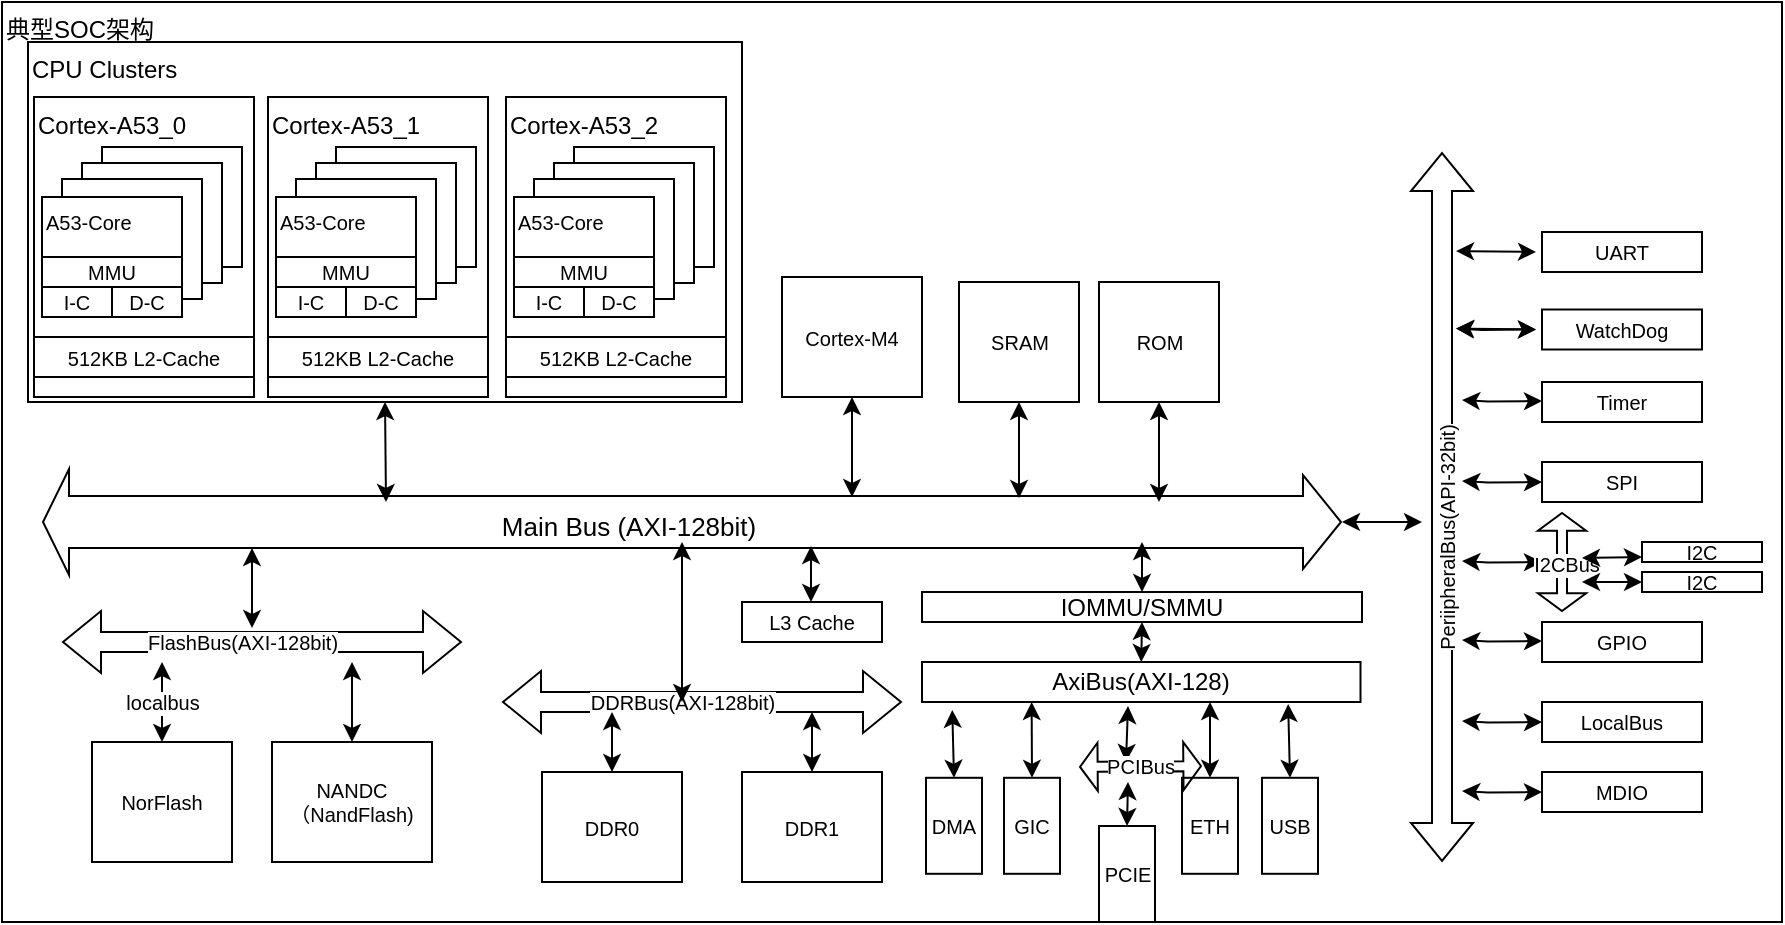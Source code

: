 <mxfile version="16.6.1" type="github" pages="2">
  <diagram id="RcyMune0KPW6Q-b5uWD_" name="SOC-ARCH">
    <mxGraphModel dx="1422" dy="849" grid="1" gridSize="10" guides="1" tooltips="1" connect="1" arrows="1" fold="1" page="1" pageScale="1" pageWidth="827" pageHeight="1169" math="0" shadow="0">
      <root>
        <mxCell id="0" />
        <mxCell id="1" parent="0" />
        <mxCell id="pj2IaiO7m8OMm6TyGpw1-1" value="&lt;font style=&quot;font-size: 12px&quot;&gt;典型SOC架构&lt;/font&gt;" style="rounded=0;whiteSpace=wrap;html=1;fontSize=8;align=left;verticalAlign=top;" vertex="1" parent="1">
          <mxGeometry x="20" y="50" width="890" height="460" as="geometry" />
        </mxCell>
        <mxCell id="pj2IaiO7m8OMm6TyGpw1-2" value="CPU Clusters" style="rounded=0;whiteSpace=wrap;html=1;align=left;verticalAlign=top;" vertex="1" parent="1">
          <mxGeometry x="33" y="70" width="357" height="180" as="geometry" />
        </mxCell>
        <mxCell id="pj2IaiO7m8OMm6TyGpw1-3" value="Cortex-A53_0" style="rounded=0;whiteSpace=wrap;html=1;align=left;horizontal=1;verticalAlign=top;" vertex="1" parent="1">
          <mxGeometry x="36" y="97.5" width="110" height="150" as="geometry" />
        </mxCell>
        <mxCell id="pj2IaiO7m8OMm6TyGpw1-4" value="" style="rounded=0;whiteSpace=wrap;html=1;align=left;verticalAlign=top;fontSize=9;" vertex="1" parent="1">
          <mxGeometry x="70" y="122.5" width="70" height="60" as="geometry" />
        </mxCell>
        <mxCell id="pj2IaiO7m8OMm6TyGpw1-5" value="" style="rounded=0;whiteSpace=wrap;html=1;align=left;verticalAlign=top;fontSize=9;" vertex="1" parent="1">
          <mxGeometry x="60" y="130.5" width="70" height="60" as="geometry" />
        </mxCell>
        <mxCell id="pj2IaiO7m8OMm6TyGpw1-6" value="" style="rounded=0;whiteSpace=wrap;html=1;align=left;verticalAlign=top;fontSize=9;" vertex="1" parent="1">
          <mxGeometry x="50" y="138.5" width="70" height="60" as="geometry" />
        </mxCell>
        <mxCell id="pj2IaiO7m8OMm6TyGpw1-7" value="&lt;span style=&quot;font-size: 10px&quot;&gt;A53-Core&lt;/span&gt;" style="rounded=0;whiteSpace=wrap;html=1;align=left;verticalAlign=top;fontSize=9;" vertex="1" parent="1">
          <mxGeometry x="40" y="147.5" width="70" height="60" as="geometry" />
        </mxCell>
        <mxCell id="pj2IaiO7m8OMm6TyGpw1-8" value="GIC" style="rounded=0;whiteSpace=wrap;html=1;fontSize=10;" vertex="1" parent="1">
          <mxGeometry x="521" y="437.9" width="28" height="48" as="geometry" />
        </mxCell>
        <mxCell id="pj2IaiO7m8OMm6TyGpw1-9" value="" style="shape=flexArrow;endArrow=classic;startArrow=classic;html=1;rounded=0;fontSize=10;startWidth=26;startSize=4;width=26;" edge="1" parent="1">
          <mxGeometry width="100" height="100" relative="1" as="geometry">
            <mxPoint x="40" y="310" as="sourcePoint" />
            <mxPoint x="690" y="310" as="targetPoint" />
          </mxGeometry>
        </mxCell>
        <mxCell id="pj2IaiO7m8OMm6TyGpw1-10" value="Main Bus (AXI-128bit)" style="edgeLabel;html=1;align=center;verticalAlign=middle;resizable=0;points=[];fontSize=13;" vertex="1" connectable="0" parent="pj2IaiO7m8OMm6TyGpw1-9">
          <mxGeometry x="-0.099" y="-2" relative="1" as="geometry">
            <mxPoint as="offset" />
          </mxGeometry>
        </mxCell>
        <mxCell id="pj2IaiO7m8OMm6TyGpw1-11" value="SRAM" style="rounded=0;whiteSpace=wrap;html=1;fontSize=10;" vertex="1" parent="1">
          <mxGeometry x="498.5" y="190" width="60" height="60" as="geometry" />
        </mxCell>
        <mxCell id="pj2IaiO7m8OMm6TyGpw1-12" value="NorFlash" style="rounded=0;whiteSpace=wrap;html=1;fontSize=10;" vertex="1" parent="1">
          <mxGeometry x="65" y="420" width="70" height="60" as="geometry" />
        </mxCell>
        <mxCell id="pj2IaiO7m8OMm6TyGpw1-13" value="DDR0" style="rounded=0;whiteSpace=wrap;html=1;fontSize=10;" vertex="1" parent="1">
          <mxGeometry x="290" y="435" width="70" height="55" as="geometry" />
        </mxCell>
        <mxCell id="pj2IaiO7m8OMm6TyGpw1-14" value="" style="shape=flexArrow;endArrow=classic;startArrow=classic;html=1;rounded=0;fontSize=10;" edge="1" parent="1">
          <mxGeometry width="100" height="100" relative="1" as="geometry">
            <mxPoint x="50" y="370" as="sourcePoint" />
            <mxPoint x="250" y="370" as="targetPoint" />
          </mxGeometry>
        </mxCell>
        <mxCell id="pj2IaiO7m8OMm6TyGpw1-15" value="FlashBus(AXI-128bit)" style="edgeLabel;html=1;align=center;verticalAlign=middle;resizable=0;points=[];fontSize=10;" vertex="1" connectable="0" parent="pj2IaiO7m8OMm6TyGpw1-14">
          <mxGeometry x="-0.099" y="-2" relative="1" as="geometry">
            <mxPoint y="-2" as="offset" />
          </mxGeometry>
        </mxCell>
        <mxCell id="pj2IaiO7m8OMm6TyGpw1-16" value="NANDC&lt;br&gt;（NandFlash)" style="rounded=0;whiteSpace=wrap;html=1;fontSize=10;" vertex="1" parent="1">
          <mxGeometry x="155" y="420" width="80" height="60" as="geometry" />
        </mxCell>
        <mxCell id="pj2IaiO7m8OMm6TyGpw1-17" value="DMA" style="rounded=0;whiteSpace=wrap;html=1;fontSize=10;" vertex="1" parent="1">
          <mxGeometry x="482" y="437.9" width="28" height="48" as="geometry" />
        </mxCell>
        <mxCell id="pj2IaiO7m8OMm6TyGpw1-18" value="" style="shape=flexArrow;endArrow=classic;startArrow=classic;html=1;rounded=0;fontSize=10;" edge="1" parent="1">
          <mxGeometry width="100" height="100" relative="1" as="geometry">
            <mxPoint x="270" y="400" as="sourcePoint" />
            <mxPoint x="470" y="400" as="targetPoint" />
          </mxGeometry>
        </mxCell>
        <mxCell id="pj2IaiO7m8OMm6TyGpw1-19" value="DDRBus(AXI-128bit)" style="edgeLabel;html=1;align=center;verticalAlign=middle;resizable=0;points=[];fontSize=10;" vertex="1" connectable="0" parent="pj2IaiO7m8OMm6TyGpw1-18">
          <mxGeometry x="-0.099" y="-2" relative="1" as="geometry">
            <mxPoint y="-2" as="offset" />
          </mxGeometry>
        </mxCell>
        <mxCell id="pj2IaiO7m8OMm6TyGpw1-20" value="MMU" style="rounded=0;whiteSpace=wrap;html=1;fontSize=10;" vertex="1" parent="1">
          <mxGeometry x="40" y="177.5" width="70" height="15" as="geometry" />
        </mxCell>
        <mxCell id="pj2IaiO7m8OMm6TyGpw1-21" value="IOMMU/SMMU" style="rounded=0;whiteSpace=wrap;html=1;fontSize=12;" vertex="1" parent="1">
          <mxGeometry x="480" y="345" width="220" height="15" as="geometry" />
        </mxCell>
        <mxCell id="pj2IaiO7m8OMm6TyGpw1-22" value="" style="endArrow=classic;startArrow=classic;html=1;rounded=0;fontSize=10;entryX=0.5;entryY=0;entryDx=0;entryDy=0;" edge="1" parent="1" target="pj2IaiO7m8OMm6TyGpw1-21">
          <mxGeometry width="50" height="50" relative="1" as="geometry">
            <mxPoint x="590" y="320" as="sourcePoint" />
            <mxPoint x="655" y="177.5" as="targetPoint" />
          </mxGeometry>
        </mxCell>
        <mxCell id="pj2IaiO7m8OMm6TyGpw1-23" value="PCIE" style="rounded=0;whiteSpace=wrap;html=1;fontSize=10;" vertex="1" parent="1">
          <mxGeometry x="568.5" y="462.0" width="28" height="48" as="geometry" />
        </mxCell>
        <mxCell id="pj2IaiO7m8OMm6TyGpw1-24" value="" style="endArrow=classic;startArrow=classic;html=1;rounded=0;fontSize=10;entryX=0.5;entryY=1;entryDx=0;entryDy=0;" edge="1" parent="1" target="pj2IaiO7m8OMm6TyGpw1-11">
          <mxGeometry width="50" height="50" relative="1" as="geometry">
            <mxPoint x="528.5" y="298.0" as="sourcePoint" />
            <mxPoint x="717" y="257.5" as="targetPoint" />
          </mxGeometry>
        </mxCell>
        <mxCell id="pj2IaiO7m8OMm6TyGpw1-25" value="" style="endArrow=classic;startArrow=classic;html=1;rounded=0;fontSize=10;entryX=0.5;entryY=0;entryDx=0;entryDy=0;exitX=0.25;exitY=1;exitDx=0;exitDy=0;" edge="1" parent="1" source="pj2IaiO7m8OMm6TyGpw1-50" target="pj2IaiO7m8OMm6TyGpw1-8">
          <mxGeometry width="50" height="50" relative="1" as="geometry">
            <mxPoint x="560" y="407.9" as="sourcePoint" />
            <mxPoint x="563" y="552.9" as="targetPoint" />
          </mxGeometry>
        </mxCell>
        <mxCell id="pj2IaiO7m8OMm6TyGpw1-26" value="" style="endArrow=classic;startArrow=classic;html=1;rounded=0;fontSize=10;entryX=0.5;entryY=1;entryDx=0;entryDy=0;" edge="1" parent="1" target="pj2IaiO7m8OMm6TyGpw1-2">
          <mxGeometry width="50" height="50" relative="1" as="geometry">
            <mxPoint x="212" y="300" as="sourcePoint" />
            <mxPoint x="485" y="260" as="targetPoint" />
          </mxGeometry>
        </mxCell>
        <mxCell id="pj2IaiO7m8OMm6TyGpw1-27" value="" style="endArrow=classic;startArrow=classic;html=1;rounded=0;fontSize=10;" edge="1" parent="1">
          <mxGeometry width="50" height="50" relative="1" as="geometry">
            <mxPoint x="145" y="363" as="sourcePoint" />
            <mxPoint x="145" y="323.0" as="targetPoint" />
          </mxGeometry>
        </mxCell>
        <mxCell id="pj2IaiO7m8OMm6TyGpw1-28" value="localbus" style="endArrow=classic;startArrow=classic;html=1;rounded=0;fontSize=10;" edge="1" parent="1">
          <mxGeometry width="50" height="50" relative="1" as="geometry">
            <mxPoint x="100" y="420" as="sourcePoint" />
            <mxPoint x="100" y="380" as="targetPoint" />
          </mxGeometry>
        </mxCell>
        <mxCell id="pj2IaiO7m8OMm6TyGpw1-29" value="" style="endArrow=classic;startArrow=classic;html=1;rounded=0;fontSize=10;" edge="1" parent="1">
          <mxGeometry width="50" height="50" relative="1" as="geometry">
            <mxPoint x="195" y="420" as="sourcePoint" />
            <mxPoint x="195" y="380" as="targetPoint" />
          </mxGeometry>
        </mxCell>
        <mxCell id="pj2IaiO7m8OMm6TyGpw1-30" value="DDR1" style="rounded=0;whiteSpace=wrap;html=1;fontSize=10;" vertex="1" parent="1">
          <mxGeometry x="390" y="435" width="70" height="55" as="geometry" />
        </mxCell>
        <mxCell id="pj2IaiO7m8OMm6TyGpw1-31" value="" style="endArrow=classic;startArrow=classic;html=1;rounded=0;fontSize=10;" edge="1" parent="1">
          <mxGeometry width="50" height="50" relative="1" as="geometry">
            <mxPoint x="424.5" y="350" as="sourcePoint" />
            <mxPoint x="424.5" y="322" as="targetPoint" />
          </mxGeometry>
        </mxCell>
        <mxCell id="pj2IaiO7m8OMm6TyGpw1-32" value="" style="endArrow=classic;startArrow=classic;html=1;rounded=0;fontSize=10;exitX=0.5;exitY=0;exitDx=0;exitDy=0;" edge="1" parent="1" source="pj2IaiO7m8OMm6TyGpw1-13">
          <mxGeometry width="50" height="50" relative="1" as="geometry">
            <mxPoint x="370" y="385" as="sourcePoint" />
            <mxPoint x="325" y="405" as="targetPoint" />
          </mxGeometry>
        </mxCell>
        <mxCell id="pj2IaiO7m8OMm6TyGpw1-33" value="" style="endArrow=classic;startArrow=classic;html=1;rounded=0;fontSize=10;exitX=0.5;exitY=0;exitDx=0;exitDy=0;" edge="1" parent="1" source="pj2IaiO7m8OMm6TyGpw1-30">
          <mxGeometry width="50" height="50" relative="1" as="geometry">
            <mxPoint x="335" y="445" as="sourcePoint" />
            <mxPoint x="425" y="405" as="targetPoint" />
          </mxGeometry>
        </mxCell>
        <mxCell id="pj2IaiO7m8OMm6TyGpw1-34" value="" style="shape=flexArrow;endArrow=classic;startArrow=classic;html=1;rounded=0;fontSize=10;" edge="1" parent="1">
          <mxGeometry width="100" height="100" relative="1" as="geometry">
            <mxPoint x="740" y="480" as="sourcePoint" />
            <mxPoint x="740" y="125" as="targetPoint" />
          </mxGeometry>
        </mxCell>
        <mxCell id="pj2IaiO7m8OMm6TyGpw1-35" value="PeriipheralBus(API-32bit)" style="edgeLabel;html=1;align=center;verticalAlign=middle;resizable=0;points=[];fontSize=10;horizontal=0;" vertex="1" connectable="0" parent="pj2IaiO7m8OMm6TyGpw1-34">
          <mxGeometry x="-0.099" y="-2" relative="1" as="geometry">
            <mxPoint y="-2" as="offset" />
          </mxGeometry>
        </mxCell>
        <mxCell id="pj2IaiO7m8OMm6TyGpw1-36" value="" style="endArrow=classic;startArrow=classic;html=1;rounded=0;fontSize=10;" edge="1" parent="1">
          <mxGeometry width="50" height="50" relative="1" as="geometry">
            <mxPoint x="690" y="310" as="sourcePoint" />
            <mxPoint x="730" y="310" as="targetPoint" />
          </mxGeometry>
        </mxCell>
        <mxCell id="pj2IaiO7m8OMm6TyGpw1-37" value="UART" style="rounded=0;whiteSpace=wrap;html=1;fontSize=10;horizontal=1;" vertex="1" parent="1">
          <mxGeometry x="790" y="165" width="80" height="20" as="geometry" />
        </mxCell>
        <mxCell id="pj2IaiO7m8OMm6TyGpw1-38" value="" style="endArrow=classic;startArrow=classic;html=1;rounded=0;fontSize=10;" edge="1" parent="1">
          <mxGeometry width="50" height="50" relative="1" as="geometry">
            <mxPoint x="747.0" y="174.5" as="sourcePoint" />
            <mxPoint x="787.0" y="175" as="targetPoint" />
          </mxGeometry>
        </mxCell>
        <mxCell id="pj2IaiO7m8OMm6TyGpw1-39" value="Cortex-M4" style="rounded=0;whiteSpace=wrap;html=1;fontSize=10;" vertex="1" parent="1">
          <mxGeometry x="410" y="187.5" width="70" height="60" as="geometry" />
        </mxCell>
        <mxCell id="pj2IaiO7m8OMm6TyGpw1-40" value="" style="endArrow=classic;startArrow=classic;html=1;rounded=0;fontSize=10;entryX=0.5;entryY=1;entryDx=0;entryDy=0;" edge="1" parent="1" target="pj2IaiO7m8OMm6TyGpw1-39">
          <mxGeometry width="50" height="50" relative="1" as="geometry">
            <mxPoint x="445" y="297.5" as="sourcePoint" />
            <mxPoint x="595" y="257.5" as="targetPoint" />
          </mxGeometry>
        </mxCell>
        <mxCell id="pj2IaiO7m8OMm6TyGpw1-41" value="WatchDog" style="rounded=0;whiteSpace=wrap;html=1;fontSize=10;horizontal=1;" vertex="1" parent="1">
          <mxGeometry x="790" y="203.75" width="80" height="20" as="geometry" />
        </mxCell>
        <mxCell id="pj2IaiO7m8OMm6TyGpw1-42" value="Timer" style="rounded=0;whiteSpace=wrap;html=1;fontSize=10;horizontal=1;" vertex="1" parent="1">
          <mxGeometry x="790" y="240" width="80" height="20" as="geometry" />
        </mxCell>
        <mxCell id="pj2IaiO7m8OMm6TyGpw1-43" value="SPI" style="rounded=0;whiteSpace=wrap;html=1;fontSize=10;horizontal=1;" vertex="1" parent="1">
          <mxGeometry x="790" y="280" width="80" height="20" as="geometry" />
        </mxCell>
        <mxCell id="pj2IaiO7m8OMm6TyGpw1-44" value="I2C" style="rounded=0;whiteSpace=wrap;html=1;fontSize=10;horizontal=1;" vertex="1" parent="1">
          <mxGeometry x="840" y="320" width="60" height="10" as="geometry" />
        </mxCell>
        <mxCell id="pj2IaiO7m8OMm6TyGpw1-45" value="GPIO" style="rounded=0;whiteSpace=wrap;html=1;fontSize=10;horizontal=1;" vertex="1" parent="1">
          <mxGeometry x="790" y="360" width="80" height="20" as="geometry" />
        </mxCell>
        <mxCell id="pj2IaiO7m8OMm6TyGpw1-46" value="ROM" style="rounded=0;whiteSpace=wrap;html=1;fontSize=10;" vertex="1" parent="1">
          <mxGeometry x="568.5" y="190" width="60" height="60" as="geometry" />
        </mxCell>
        <mxCell id="pj2IaiO7m8OMm6TyGpw1-47" value="" style="endArrow=classic;startArrow=classic;html=1;rounded=0;fontSize=10;entryX=0.5;entryY=1;entryDx=0;entryDy=0;" edge="1" parent="1" target="pj2IaiO7m8OMm6TyGpw1-46">
          <mxGeometry width="50" height="50" relative="1" as="geometry">
            <mxPoint x="598.5" y="300" as="sourcePoint" />
            <mxPoint x="538.5" y="260" as="targetPoint" />
          </mxGeometry>
        </mxCell>
        <mxCell id="pj2IaiO7m8OMm6TyGpw1-48" value="L3 Cache" style="rounded=0;whiteSpace=wrap;html=1;fontSize=10;" vertex="1" parent="1">
          <mxGeometry x="390" y="350" width="70" height="20" as="geometry" />
        </mxCell>
        <mxCell id="pj2IaiO7m8OMm6TyGpw1-49" value="" style="endArrow=classic;startArrow=classic;html=1;rounded=0;fontSize=10;" edge="1" parent="1">
          <mxGeometry width="50" height="50" relative="1" as="geometry">
            <mxPoint x="360" y="400" as="sourcePoint" />
            <mxPoint x="360" y="320" as="targetPoint" />
          </mxGeometry>
        </mxCell>
        <mxCell id="pj2IaiO7m8OMm6TyGpw1-50" value="AxiBus(AXI-128)" style="rounded=0;whiteSpace=wrap;html=1;fontSize=12;" vertex="1" parent="1">
          <mxGeometry x="480" y="380" width="219.25" height="20" as="geometry" />
        </mxCell>
        <mxCell id="pj2IaiO7m8OMm6TyGpw1-51" value="" style="endArrow=classic;startArrow=classic;html=1;rounded=0;fontSize=10;entryX=0.5;entryY=0;entryDx=0;entryDy=0;exitX=0.5;exitY=1;exitDx=0;exitDy=0;" edge="1" parent="1" source="pj2IaiO7m8OMm6TyGpw1-21" target="pj2IaiO7m8OMm6TyGpw1-50">
          <mxGeometry width="50" height="50" relative="1" as="geometry">
            <mxPoint x="570" y="370" as="sourcePoint" />
            <mxPoint x="580" y="358" as="targetPoint" />
          </mxGeometry>
        </mxCell>
        <mxCell id="pj2IaiO7m8OMm6TyGpw1-52" value="ETH" style="rounded=0;whiteSpace=wrap;html=1;fontSize=10;" vertex="1" parent="1">
          <mxGeometry x="610" y="437.9" width="28" height="48" as="geometry" />
        </mxCell>
        <mxCell id="pj2IaiO7m8OMm6TyGpw1-53" value="" style="endArrow=classic;startArrow=classic;html=1;rounded=0;fontSize=10;" edge="1" parent="1">
          <mxGeometry width="50" height="50" relative="1" as="geometry">
            <mxPoint x="747.0" y="213.25" as="sourcePoint" />
            <mxPoint x="787.0" y="213.75" as="targetPoint" />
          </mxGeometry>
        </mxCell>
        <mxCell id="pj2IaiO7m8OMm6TyGpw1-54" value="" style="endArrow=classic;startArrow=classic;html=1;rounded=0;fontSize=10;" edge="1" parent="1">
          <mxGeometry width="50" height="50" relative="1" as="geometry">
            <mxPoint x="747.0" y="213.25" as="sourcePoint" />
            <mxPoint x="787.0" y="213.75" as="targetPoint" />
            <Array as="points">
              <mxPoint x="760" y="214" />
            </Array>
          </mxGeometry>
        </mxCell>
        <mxCell id="pj2IaiO7m8OMm6TyGpw1-55" value="" style="endArrow=classic;startArrow=classic;html=1;rounded=0;fontSize=10;" edge="1" parent="1">
          <mxGeometry width="50" height="50" relative="1" as="geometry">
            <mxPoint x="750" y="249.0" as="sourcePoint" />
            <mxPoint x="790" y="249.5" as="targetPoint" />
            <Array as="points">
              <mxPoint x="763" y="249.75" />
            </Array>
          </mxGeometry>
        </mxCell>
        <mxCell id="pj2IaiO7m8OMm6TyGpw1-56" value="" style="endArrow=classic;startArrow=classic;html=1;rounded=0;fontSize=10;" edge="1" parent="1">
          <mxGeometry width="50" height="50" relative="1" as="geometry">
            <mxPoint x="750" y="289.5" as="sourcePoint" />
            <mxPoint x="790" y="290" as="targetPoint" />
            <Array as="points">
              <mxPoint x="763" y="290.25" />
            </Array>
          </mxGeometry>
        </mxCell>
        <mxCell id="pj2IaiO7m8OMm6TyGpw1-57" value="" style="endArrow=classic;startArrow=classic;html=1;rounded=0;fontSize=10;" edge="1" parent="1">
          <mxGeometry width="50" height="50" relative="1" as="geometry">
            <mxPoint x="750" y="329.5" as="sourcePoint" />
            <mxPoint x="790" y="330" as="targetPoint" />
            <Array as="points">
              <mxPoint x="763" y="330.25" />
            </Array>
          </mxGeometry>
        </mxCell>
        <mxCell id="pj2IaiO7m8OMm6TyGpw1-58" value="" style="endArrow=classic;startArrow=classic;html=1;rounded=0;fontSize=10;" edge="1" parent="1">
          <mxGeometry width="50" height="50" relative="1" as="geometry">
            <mxPoint x="750" y="369" as="sourcePoint" />
            <mxPoint x="790" y="369.5" as="targetPoint" />
            <Array as="points">
              <mxPoint x="763" y="369.75" />
            </Array>
          </mxGeometry>
        </mxCell>
        <mxCell id="pj2IaiO7m8OMm6TyGpw1-59" value="LocalBus" style="rounded=0;whiteSpace=wrap;html=1;fontSize=10;horizontal=1;" vertex="1" parent="1">
          <mxGeometry x="790" y="400" width="80" height="20" as="geometry" />
        </mxCell>
        <mxCell id="pj2IaiO7m8OMm6TyGpw1-60" value="MDIO" style="rounded=0;whiteSpace=wrap;html=1;fontSize=10;horizontal=1;" vertex="1" parent="1">
          <mxGeometry x="790" y="435" width="80" height="20" as="geometry" />
        </mxCell>
        <mxCell id="pj2IaiO7m8OMm6TyGpw1-61" value="" style="endArrow=classic;startArrow=classic;html=1;rounded=0;fontSize=10;" edge="1" parent="1">
          <mxGeometry width="50" height="50" relative="1" as="geometry">
            <mxPoint x="750" y="409.5" as="sourcePoint" />
            <mxPoint x="790" y="410" as="targetPoint" />
            <Array as="points">
              <mxPoint x="763" y="410.25" />
            </Array>
          </mxGeometry>
        </mxCell>
        <mxCell id="pj2IaiO7m8OMm6TyGpw1-62" value="" style="endArrow=classic;startArrow=classic;html=1;rounded=0;fontSize=10;" edge="1" parent="1">
          <mxGeometry width="50" height="50" relative="1" as="geometry">
            <mxPoint x="750" y="444.5" as="sourcePoint" />
            <mxPoint x="790" y="445" as="targetPoint" />
            <Array as="points">
              <mxPoint x="763" y="445.25" />
            </Array>
          </mxGeometry>
        </mxCell>
        <mxCell id="pj2IaiO7m8OMm6TyGpw1-63" value="&lt;font style=&quot;font-size: 10px&quot;&gt;I-C&lt;/font&gt;" style="rounded=0;whiteSpace=wrap;html=1;fontSize=7;" vertex="1" parent="1">
          <mxGeometry x="40" y="192.5" width="35" height="15" as="geometry" />
        </mxCell>
        <mxCell id="pj2IaiO7m8OMm6TyGpw1-64" value="D-C" style="rounded=0;whiteSpace=wrap;html=1;fontSize=10;" vertex="1" parent="1">
          <mxGeometry x="75" y="192.5" width="35" height="15" as="geometry" />
        </mxCell>
        <mxCell id="pj2IaiO7m8OMm6TyGpw1-65" value="512KB L2-Cache" style="rounded=0;whiteSpace=wrap;html=1;fontSize=10;" vertex="1" parent="1">
          <mxGeometry x="36" y="217.5" width="110" height="20" as="geometry" />
        </mxCell>
        <mxCell id="pj2IaiO7m8OMm6TyGpw1-66" value="Cortex-A53_1" style="rounded=0;whiteSpace=wrap;html=1;align=left;horizontal=1;verticalAlign=top;" vertex="1" parent="1">
          <mxGeometry x="153" y="97.5" width="110" height="150" as="geometry" />
        </mxCell>
        <mxCell id="pj2IaiO7m8OMm6TyGpw1-67" value="" style="rounded=0;whiteSpace=wrap;html=1;align=left;verticalAlign=top;fontSize=9;" vertex="1" parent="1">
          <mxGeometry x="187" y="122.5" width="70" height="60" as="geometry" />
        </mxCell>
        <mxCell id="pj2IaiO7m8OMm6TyGpw1-68" value="" style="rounded=0;whiteSpace=wrap;html=1;align=left;verticalAlign=top;fontSize=9;" vertex="1" parent="1">
          <mxGeometry x="177" y="130.5" width="70" height="60" as="geometry" />
        </mxCell>
        <mxCell id="pj2IaiO7m8OMm6TyGpw1-69" value="" style="rounded=0;whiteSpace=wrap;html=1;align=left;verticalAlign=top;fontSize=9;" vertex="1" parent="1">
          <mxGeometry x="167" y="138.5" width="70" height="60" as="geometry" />
        </mxCell>
        <mxCell id="pj2IaiO7m8OMm6TyGpw1-70" value="&lt;span style=&quot;font-size: 10px&quot;&gt;A53-Core&lt;/span&gt;" style="rounded=0;whiteSpace=wrap;html=1;align=left;verticalAlign=top;fontSize=9;" vertex="1" parent="1">
          <mxGeometry x="157" y="147.5" width="70" height="60" as="geometry" />
        </mxCell>
        <mxCell id="pj2IaiO7m8OMm6TyGpw1-71" value="MMU" style="rounded=0;whiteSpace=wrap;html=1;fontSize=10;" vertex="1" parent="1">
          <mxGeometry x="157" y="177.5" width="70" height="15" as="geometry" />
        </mxCell>
        <mxCell id="pj2IaiO7m8OMm6TyGpw1-72" value="I-C" style="rounded=0;whiteSpace=wrap;html=1;fontSize=10;" vertex="1" parent="1">
          <mxGeometry x="157" y="192.5" width="35" height="15" as="geometry" />
        </mxCell>
        <mxCell id="pj2IaiO7m8OMm6TyGpw1-73" value="D-C" style="rounded=0;whiteSpace=wrap;html=1;fontSize=10;" vertex="1" parent="1">
          <mxGeometry x="192" y="192.5" width="35" height="15" as="geometry" />
        </mxCell>
        <mxCell id="pj2IaiO7m8OMm6TyGpw1-74" value="512KB L2-Cache" style="rounded=0;whiteSpace=wrap;html=1;fontSize=10;" vertex="1" parent="1">
          <mxGeometry x="153" y="217.5" width="110" height="20" as="geometry" />
        </mxCell>
        <mxCell id="pj2IaiO7m8OMm6TyGpw1-75" value="Cortex-A53_2" style="rounded=0;whiteSpace=wrap;html=1;align=left;horizontal=1;verticalAlign=top;" vertex="1" parent="1">
          <mxGeometry x="272" y="97.5" width="110" height="150" as="geometry" />
        </mxCell>
        <mxCell id="pj2IaiO7m8OMm6TyGpw1-76" value="" style="rounded=0;whiteSpace=wrap;html=1;align=left;verticalAlign=top;fontSize=9;" vertex="1" parent="1">
          <mxGeometry x="306" y="122.5" width="70" height="60" as="geometry" />
        </mxCell>
        <mxCell id="pj2IaiO7m8OMm6TyGpw1-77" value="" style="rounded=0;whiteSpace=wrap;html=1;align=left;verticalAlign=top;fontSize=9;" vertex="1" parent="1">
          <mxGeometry x="296" y="130.5" width="70" height="60" as="geometry" />
        </mxCell>
        <mxCell id="pj2IaiO7m8OMm6TyGpw1-78" value="" style="rounded=0;whiteSpace=wrap;html=1;align=left;verticalAlign=top;fontSize=9;" vertex="1" parent="1">
          <mxGeometry x="286" y="138.5" width="70" height="60" as="geometry" />
        </mxCell>
        <mxCell id="pj2IaiO7m8OMm6TyGpw1-79" value="&lt;span style=&quot;font-size: 10px&quot;&gt;A53-Core&lt;/span&gt;" style="rounded=0;whiteSpace=wrap;html=1;align=left;verticalAlign=top;fontSize=9;" vertex="1" parent="1">
          <mxGeometry x="276" y="147.5" width="70" height="60" as="geometry" />
        </mxCell>
        <mxCell id="pj2IaiO7m8OMm6TyGpw1-80" value="MMU" style="rounded=0;whiteSpace=wrap;html=1;fontSize=10;" vertex="1" parent="1">
          <mxGeometry x="276" y="177.5" width="70" height="15" as="geometry" />
        </mxCell>
        <mxCell id="pj2IaiO7m8OMm6TyGpw1-81" value="I-C" style="rounded=0;whiteSpace=wrap;html=1;fontSize=10;" vertex="1" parent="1">
          <mxGeometry x="276" y="192.5" width="35" height="15" as="geometry" />
        </mxCell>
        <mxCell id="pj2IaiO7m8OMm6TyGpw1-82" value="D-C" style="rounded=0;whiteSpace=wrap;html=1;fontSize=10;" vertex="1" parent="1">
          <mxGeometry x="311" y="192.5" width="35" height="15" as="geometry" />
        </mxCell>
        <mxCell id="pj2IaiO7m8OMm6TyGpw1-83" value="512KB L2-Cache" style="rounded=0;whiteSpace=wrap;html=1;fontSize=10;" vertex="1" parent="1">
          <mxGeometry x="272" y="217.5" width="110" height="20" as="geometry" />
        </mxCell>
        <mxCell id="pj2IaiO7m8OMm6TyGpw1-84" value="USB" style="rounded=0;whiteSpace=wrap;html=1;fontSize=10;" vertex="1" parent="1">
          <mxGeometry x="650" y="437.9" width="28" height="48" as="geometry" />
        </mxCell>
        <mxCell id="pj2IaiO7m8OMm6TyGpw1-85" value="" style="endArrow=classic;startArrow=classic;html=1;rounded=0;fontSize=10;" edge="1" parent="1">
          <mxGeometry width="50" height="50" relative="1" as="geometry">
            <mxPoint x="583" y="402" as="sourcePoint" />
            <mxPoint x="582.0" y="430" as="targetPoint" />
          </mxGeometry>
        </mxCell>
        <mxCell id="pj2IaiO7m8OMm6TyGpw1-86" value="" style="endArrow=classic;startArrow=classic;html=1;rounded=0;fontSize=10;entryX=0.5;entryY=0;entryDx=0;entryDy=0;" edge="1" parent="1" target="pj2IaiO7m8OMm6TyGpw1-52">
          <mxGeometry width="50" height="50" relative="1" as="geometry">
            <mxPoint x="624.0" y="400" as="sourcePoint" />
            <mxPoint x="592.5" y="447.9" as="targetPoint" />
          </mxGeometry>
        </mxCell>
        <mxCell id="pj2IaiO7m8OMm6TyGpw1-87" value="" style="endArrow=classic;startArrow=classic;html=1;rounded=0;fontSize=10;entryX=0.5;entryY=0;entryDx=0;entryDy=0;exitX=0.835;exitY=1.05;exitDx=0;exitDy=0;exitPerimeter=0;" edge="1" parent="1" source="pj2IaiO7m8OMm6TyGpw1-50" target="pj2IaiO7m8OMm6TyGpw1-84">
          <mxGeometry width="50" height="50" relative="1" as="geometry">
            <mxPoint x="630.101" y="410" as="sourcePoint" />
            <mxPoint x="634" y="447.9" as="targetPoint" />
          </mxGeometry>
        </mxCell>
        <mxCell id="pj2IaiO7m8OMm6TyGpw1-88" value="" style="endArrow=classic;startArrow=classic;html=1;fontSize=12;exitX=0.5;exitY=0;exitDx=0;exitDy=0;entryX=0.069;entryY=1.197;entryDx=0;entryDy=0;entryPerimeter=0;" edge="1" parent="1" source="pj2IaiO7m8OMm6TyGpw1-17" target="pj2IaiO7m8OMm6TyGpw1-50">
          <mxGeometry width="50" height="50" relative="1" as="geometry">
            <mxPoint x="470" y="580" as="sourcePoint" />
            <mxPoint x="520" y="530" as="targetPoint" />
          </mxGeometry>
        </mxCell>
        <mxCell id="pj2IaiO7m8OMm6TyGpw1-89" value="" style="shape=flexArrow;endArrow=classic;startArrow=classic;html=1;rounded=0;fontSize=10;width=5;endSize=2.608;endWidth=18.056;startWidth=18.056;startSize=2.608;" edge="1" parent="1">
          <mxGeometry width="100" height="100" relative="1" as="geometry">
            <mxPoint x="800" y="355" as="sourcePoint" />
            <mxPoint x="800" y="305" as="targetPoint" />
          </mxGeometry>
        </mxCell>
        <mxCell id="pj2IaiO7m8OMm6TyGpw1-90" value="I2CBus" style="edgeLabel;html=1;align=center;verticalAlign=middle;resizable=0;points=[];fontSize=10;" vertex="1" connectable="0" parent="pj2IaiO7m8OMm6TyGpw1-89">
          <mxGeometry x="-0.099" y="-2" relative="1" as="geometry">
            <mxPoint y="-2" as="offset" />
          </mxGeometry>
        </mxCell>
        <mxCell id="pj2IaiO7m8OMm6TyGpw1-91" value="" style="endArrow=classic;startArrow=classic;html=1;rounded=0;fontSize=10;entryX=0;entryY=0.75;entryDx=0;entryDy=0;" edge="1" parent="1" target="pj2IaiO7m8OMm6TyGpw1-44">
          <mxGeometry width="50" height="50" relative="1" as="geometry">
            <mxPoint x="810" y="328.0" as="sourcePoint" />
            <mxPoint x="797" y="185" as="targetPoint" />
          </mxGeometry>
        </mxCell>
        <mxCell id="pj2IaiO7m8OMm6TyGpw1-92" value="I2C" style="rounded=0;whiteSpace=wrap;html=1;fontSize=10;horizontal=1;" vertex="1" parent="1">
          <mxGeometry x="840" y="335" width="60" height="10" as="geometry" />
        </mxCell>
        <mxCell id="pj2IaiO7m8OMm6TyGpw1-93" value="" style="endArrow=classic;startArrow=classic;html=1;rounded=0;fontSize=10;entryX=0;entryY=0.5;entryDx=0;entryDy=0;" edge="1" parent="1" target="pj2IaiO7m8OMm6TyGpw1-92">
          <mxGeometry width="50" height="50" relative="1" as="geometry">
            <mxPoint x="810" y="340" as="sourcePoint" />
            <mxPoint x="807" y="195" as="targetPoint" />
          </mxGeometry>
        </mxCell>
        <mxCell id="pj2IaiO7m8OMm6TyGpw1-94" value="PCIBus" style="shape=flexArrow;endArrow=classic;startArrow=classic;html=1;rounded=0;fontSize=10;width=5;endSize=2.608;endWidth=18.056;startWidth=18.056;startSize=2.608;" edge="1" parent="1">
          <mxGeometry width="100" height="100" relative="1" as="geometry">
            <mxPoint x="558.5" y="432.48" as="sourcePoint" />
            <mxPoint x="620" y="432" as="targetPoint" />
          </mxGeometry>
        </mxCell>
        <mxCell id="pj2IaiO7m8OMm6TyGpw1-95" value="" style="endArrow=classic;startArrow=classic;html=1;rounded=0;fontSize=10;entryX=0.5;entryY=0;entryDx=0;entryDy=0;" edge="1" parent="1" target="pj2IaiO7m8OMm6TyGpw1-23">
          <mxGeometry width="50" height="50" relative="1" as="geometry">
            <mxPoint x="583" y="440" as="sourcePoint" />
            <mxPoint x="592" y="440" as="targetPoint" />
          </mxGeometry>
        </mxCell>
      </root>
    </mxGraphModel>
  </diagram>
  <diagram id="nzgBVPFBzrDuf9nMlHNh" name="QEMU-ARCH">
    <mxGraphModel dx="1422" dy="849" grid="1" gridSize="10" guides="1" tooltips="1" connect="1" arrows="1" fold="1" page="1" pageScale="1" pageWidth="827" pageHeight="1169" math="0" shadow="0">
      <root>
        <mxCell id="qz6yE31RNA0X8FO_8M00-0" />
        <mxCell id="qz6yE31RNA0X8FO_8M00-1" parent="qz6yE31RNA0X8FO_8M00-0" />
        <mxCell id="YLtBUcYT7DvWeZ0o3kUy-0" value="&lt;font style=&quot;font-size: 12px&quot;&gt;典型SOC架构&lt;/font&gt;" style="rounded=0;whiteSpace=wrap;html=1;fontSize=8;align=left;verticalAlign=top;" vertex="1" parent="qz6yE31RNA0X8FO_8M00-1">
          <mxGeometry x="20" y="40" width="860" height="480" as="geometry" />
        </mxCell>
        <mxCell id="qz6yE31RNA0X8FO_8M00-91" value="SampleMachineState/Class" style="text;whiteSpace=wrap;html=1;fontSize=8;fillColor=#fff2cc;strokeColor=#d6b656;" parent="qz6yE31RNA0X8FO_8M00-1" vertex="1">
          <mxGeometry x="88" y="45" width="152" height="20" as="geometry" />
        </mxCell>
        <mxCell id="YLtBUcYT7DvWeZ0o3kUy-1" value="CPU Clusters" style="rounded=0;whiteSpace=wrap;html=1;align=left;verticalAlign=top;" vertex="1" parent="qz6yE31RNA0X8FO_8M00-1">
          <mxGeometry x="33" y="70" width="357" height="180" as="geometry" />
        </mxCell>
        <mxCell id="YLtBUcYT7DvWeZ0o3kUy-2" value="Cortex-A53_0" style="rounded=0;whiteSpace=wrap;html=1;align=left;horizontal=1;verticalAlign=top;" vertex="1" parent="qz6yE31RNA0X8FO_8M00-1">
          <mxGeometry x="36" y="97.5" width="110" height="150" as="geometry" />
        </mxCell>
        <mxCell id="YLtBUcYT7DvWeZ0o3kUy-3" value="" style="rounded=0;whiteSpace=wrap;html=1;align=left;verticalAlign=top;fontSize=9;" vertex="1" parent="qz6yE31RNA0X8FO_8M00-1">
          <mxGeometry x="70" y="122.5" width="70" height="60" as="geometry" />
        </mxCell>
        <mxCell id="YLtBUcYT7DvWeZ0o3kUy-4" value="" style="rounded=0;whiteSpace=wrap;html=1;align=left;verticalAlign=top;fontSize=9;" vertex="1" parent="qz6yE31RNA0X8FO_8M00-1">
          <mxGeometry x="60" y="130.5" width="70" height="60" as="geometry" />
        </mxCell>
        <mxCell id="YLtBUcYT7DvWeZ0o3kUy-5" value="" style="rounded=0;whiteSpace=wrap;html=1;align=left;verticalAlign=top;fontSize=9;" vertex="1" parent="qz6yE31RNA0X8FO_8M00-1">
          <mxGeometry x="50" y="138.5" width="70" height="60" as="geometry" />
        </mxCell>
        <mxCell id="YLtBUcYT7DvWeZ0o3kUy-6" value="&lt;span style=&quot;font-size: 10px&quot;&gt;A53-Core&lt;/span&gt;" style="rounded=0;whiteSpace=wrap;html=1;align=left;verticalAlign=top;fontSize=9;" vertex="1" parent="qz6yE31RNA0X8FO_8M00-1">
          <mxGeometry x="40" y="147.5" width="70" height="60" as="geometry" />
        </mxCell>
        <mxCell id="YLtBUcYT7DvWeZ0o3kUy-7" value="GIC" style="rounded=0;whiteSpace=wrap;html=1;fontSize=10;" vertex="1" parent="qz6yE31RNA0X8FO_8M00-1">
          <mxGeometry x="540" y="450" width="40" height="60" as="geometry" />
        </mxCell>
        <mxCell id="YLtBUcYT7DvWeZ0o3kUy-8" value="" style="shape=flexArrow;endArrow=classic;startArrow=classic;html=1;rounded=0;fontSize=10;startWidth=26;startSize=4;width=26;" edge="1" parent="qz6yE31RNA0X8FO_8M00-1">
          <mxGeometry width="100" height="100" relative="1" as="geometry">
            <mxPoint x="40" y="310" as="sourcePoint" />
            <mxPoint x="690" y="310" as="targetPoint" />
          </mxGeometry>
        </mxCell>
        <mxCell id="YLtBUcYT7DvWeZ0o3kUy-9" value="Main Bus (AXI-128bit)" style="edgeLabel;html=1;align=center;verticalAlign=middle;resizable=0;points=[];fontSize=13;" vertex="1" connectable="0" parent="YLtBUcYT7DvWeZ0o3kUy-8">
          <mxGeometry x="-0.099" y="-2" relative="1" as="geometry">
            <mxPoint as="offset" />
          </mxGeometry>
        </mxCell>
        <mxCell id="YLtBUcYT7DvWeZ0o3kUy-10" value="SRAM" style="rounded=0;whiteSpace=wrap;html=1;fontSize=10;" vertex="1" parent="qz6yE31RNA0X8FO_8M00-1">
          <mxGeometry x="498.5" y="190" width="60" height="60" as="geometry" />
        </mxCell>
        <mxCell id="YLtBUcYT7DvWeZ0o3kUy-11" value="NorFlash" style="rounded=0;whiteSpace=wrap;html=1;fontSize=10;" vertex="1" parent="qz6yE31RNA0X8FO_8M00-1">
          <mxGeometry x="65" y="420" width="70" height="60" as="geometry" />
        </mxCell>
        <mxCell id="YLtBUcYT7DvWeZ0o3kUy-12" value="DDR0" style="rounded=0;whiteSpace=wrap;html=1;fontSize=10;" vertex="1" parent="qz6yE31RNA0X8FO_8M00-1">
          <mxGeometry x="290" y="435" width="70" height="60" as="geometry" />
        </mxCell>
        <mxCell id="YLtBUcYT7DvWeZ0o3kUy-13" value="" style="shape=flexArrow;endArrow=classic;startArrow=classic;html=1;rounded=0;fontSize=10;" edge="1" parent="qz6yE31RNA0X8FO_8M00-1">
          <mxGeometry width="100" height="100" relative="1" as="geometry">
            <mxPoint x="50" y="370" as="sourcePoint" />
            <mxPoint x="250" y="370" as="targetPoint" />
          </mxGeometry>
        </mxCell>
        <mxCell id="YLtBUcYT7DvWeZ0o3kUy-14" value="FlashBus(AXI-128bit)" style="edgeLabel;html=1;align=center;verticalAlign=middle;resizable=0;points=[];fontSize=10;" vertex="1" connectable="0" parent="YLtBUcYT7DvWeZ0o3kUy-13">
          <mxGeometry x="-0.099" y="-2" relative="1" as="geometry">
            <mxPoint y="-2" as="offset" />
          </mxGeometry>
        </mxCell>
        <mxCell id="YLtBUcYT7DvWeZ0o3kUy-15" value="NANDC&lt;br&gt;（NandFlash)" style="rounded=0;whiteSpace=wrap;html=1;fontSize=10;" vertex="1" parent="qz6yE31RNA0X8FO_8M00-1">
          <mxGeometry x="155" y="420" width="80" height="60" as="geometry" />
        </mxCell>
        <mxCell id="YLtBUcYT7DvWeZ0o3kUy-16" value="DMA" style="rounded=0;whiteSpace=wrap;html=1;fontSize=10;" vertex="1" parent="qz6yE31RNA0X8FO_8M00-1">
          <mxGeometry x="480" y="450" width="40" height="60" as="geometry" />
        </mxCell>
        <mxCell id="YLtBUcYT7DvWeZ0o3kUy-17" value="" style="shape=flexArrow;endArrow=classic;startArrow=classic;html=1;rounded=0;fontSize=10;" edge="1" parent="qz6yE31RNA0X8FO_8M00-1">
          <mxGeometry width="100" height="100" relative="1" as="geometry">
            <mxPoint x="270" y="400" as="sourcePoint" />
            <mxPoint x="470" y="400" as="targetPoint" />
          </mxGeometry>
        </mxCell>
        <mxCell id="YLtBUcYT7DvWeZ0o3kUy-18" value="DDRBus(AXI-128bit)" style="edgeLabel;html=1;align=center;verticalAlign=middle;resizable=0;points=[];fontSize=10;" vertex="1" connectable="0" parent="YLtBUcYT7DvWeZ0o3kUy-17">
          <mxGeometry x="-0.099" y="-2" relative="1" as="geometry">
            <mxPoint y="-2" as="offset" />
          </mxGeometry>
        </mxCell>
        <mxCell id="YLtBUcYT7DvWeZ0o3kUy-19" value="MMU" style="rounded=0;whiteSpace=wrap;html=1;fontSize=10;" vertex="1" parent="qz6yE31RNA0X8FO_8M00-1">
          <mxGeometry x="40" y="177.5" width="70" height="15" as="geometry" />
        </mxCell>
        <mxCell id="YLtBUcYT7DvWeZ0o3kUy-20" value="IOMMU/SMMU" style="rounded=0;whiteSpace=wrap;html=1;fontSize=10;" vertex="1" parent="qz6yE31RNA0X8FO_8M00-1">
          <mxGeometry x="498.5" y="345" width="201.5" height="25" as="geometry" />
        </mxCell>
        <mxCell id="YLtBUcYT7DvWeZ0o3kUy-21" value="" style="endArrow=classic;startArrow=classic;html=1;rounded=0;fontSize=10;exitX=0.5;exitY=0;exitDx=0;exitDy=0;" edge="1" parent="qz6yE31RNA0X8FO_8M00-1" source="YLtBUcYT7DvWeZ0o3kUy-16">
          <mxGeometry width="50" height="50" relative="1" as="geometry">
            <mxPoint x="525" y="580" as="sourcePoint" />
            <mxPoint x="500" y="420" as="targetPoint" />
          </mxGeometry>
        </mxCell>
        <mxCell id="YLtBUcYT7DvWeZ0o3kUy-22" value="" style="endArrow=classic;startArrow=classic;html=1;rounded=0;fontSize=10;entryX=0.5;entryY=0;entryDx=0;entryDy=0;" edge="1" parent="qz6yE31RNA0X8FO_8M00-1" target="YLtBUcYT7DvWeZ0o3kUy-20">
          <mxGeometry width="50" height="50" relative="1" as="geometry">
            <mxPoint x="599" y="320" as="sourcePoint" />
            <mxPoint x="655" y="177.5" as="targetPoint" />
          </mxGeometry>
        </mxCell>
        <mxCell id="YLtBUcYT7DvWeZ0o3kUy-23" value="PCIE" style="rounded=0;whiteSpace=wrap;html=1;fontSize=10;" vertex="1" parent="qz6yE31RNA0X8FO_8M00-1">
          <mxGeometry x="600" y="450" width="40" height="60" as="geometry" />
        </mxCell>
        <mxCell id="YLtBUcYT7DvWeZ0o3kUy-24" value="" style="endArrow=classic;startArrow=classic;html=1;rounded=0;fontSize=10;exitX=0.603;exitY=1.16;exitDx=0;exitDy=0;exitPerimeter=0;entryX=0.5;entryY=0;entryDx=0;entryDy=0;" edge="1" parent="qz6yE31RNA0X8FO_8M00-1" source="YLtBUcYT7DvWeZ0o3kUy-51" target="YLtBUcYT7DvWeZ0o3kUy-23">
          <mxGeometry width="50" height="50" relative="1" as="geometry">
            <mxPoint x="616.475" y="420" as="sourcePoint" />
            <mxPoint x="615" y="475" as="targetPoint" />
          </mxGeometry>
        </mxCell>
        <mxCell id="YLtBUcYT7DvWeZ0o3kUy-25" value="" style="endArrow=classic;startArrow=classic;html=1;rounded=0;fontSize=10;entryX=0.5;entryY=1;entryDx=0;entryDy=0;" edge="1" parent="qz6yE31RNA0X8FO_8M00-1" target="YLtBUcYT7DvWeZ0o3kUy-10">
          <mxGeometry width="50" height="50" relative="1" as="geometry">
            <mxPoint x="528.5" y="298" as="sourcePoint" />
            <mxPoint x="717" y="257.5" as="targetPoint" />
          </mxGeometry>
        </mxCell>
        <mxCell id="YLtBUcYT7DvWeZ0o3kUy-26" value="" style="endArrow=classic;startArrow=classic;html=1;rounded=0;fontSize=10;entryX=0.5;entryY=0;entryDx=0;entryDy=0;" edge="1" parent="qz6yE31RNA0X8FO_8M00-1" target="YLtBUcYT7DvWeZ0o3kUy-7">
          <mxGeometry width="50" height="50" relative="1" as="geometry">
            <mxPoint x="560" y="420" as="sourcePoint" />
            <mxPoint x="563" y="565" as="targetPoint" />
          </mxGeometry>
        </mxCell>
        <mxCell id="YLtBUcYT7DvWeZ0o3kUy-27" value="" style="endArrow=classic;startArrow=classic;html=1;rounded=0;fontSize=10;entryX=0.5;entryY=1;entryDx=0;entryDy=0;" edge="1" parent="qz6yE31RNA0X8FO_8M00-1" target="YLtBUcYT7DvWeZ0o3kUy-1">
          <mxGeometry width="50" height="50" relative="1" as="geometry">
            <mxPoint x="212" y="300" as="sourcePoint" />
            <mxPoint x="485" y="260" as="targetPoint" />
          </mxGeometry>
        </mxCell>
        <mxCell id="YLtBUcYT7DvWeZ0o3kUy-28" value="" style="endArrow=classic;startArrow=classic;html=1;rounded=0;fontSize=10;" edge="1" parent="qz6yE31RNA0X8FO_8M00-1">
          <mxGeometry width="50" height="50" relative="1" as="geometry">
            <mxPoint x="145" y="363" as="sourcePoint" />
            <mxPoint x="145" y="323" as="targetPoint" />
          </mxGeometry>
        </mxCell>
        <mxCell id="YLtBUcYT7DvWeZ0o3kUy-29" value="localbus" style="endArrow=classic;startArrow=classic;html=1;rounded=0;fontSize=10;" edge="1" parent="qz6yE31RNA0X8FO_8M00-1">
          <mxGeometry width="50" height="50" relative="1" as="geometry">
            <mxPoint x="100" y="420" as="sourcePoint" />
            <mxPoint x="100" y="380" as="targetPoint" />
          </mxGeometry>
        </mxCell>
        <mxCell id="YLtBUcYT7DvWeZ0o3kUy-30" value="" style="endArrow=classic;startArrow=classic;html=1;rounded=0;fontSize=10;" edge="1" parent="qz6yE31RNA0X8FO_8M00-1">
          <mxGeometry width="50" height="50" relative="1" as="geometry">
            <mxPoint x="195" y="420" as="sourcePoint" />
            <mxPoint x="195" y="380" as="targetPoint" />
          </mxGeometry>
        </mxCell>
        <mxCell id="YLtBUcYT7DvWeZ0o3kUy-31" value="DDR1" style="rounded=0;whiteSpace=wrap;html=1;fontSize=10;" vertex="1" parent="qz6yE31RNA0X8FO_8M00-1">
          <mxGeometry x="390" y="435" width="70" height="60" as="geometry" />
        </mxCell>
        <mxCell id="YLtBUcYT7DvWeZ0o3kUy-32" value="" style="endArrow=classic;startArrow=classic;html=1;rounded=0;fontSize=10;" edge="1" parent="qz6yE31RNA0X8FO_8M00-1">
          <mxGeometry width="50" height="50" relative="1" as="geometry">
            <mxPoint x="424.5" y="350" as="sourcePoint" />
            <mxPoint x="424.5" y="322" as="targetPoint" />
          </mxGeometry>
        </mxCell>
        <mxCell id="YLtBUcYT7DvWeZ0o3kUy-33" value="" style="endArrow=classic;startArrow=classic;html=1;rounded=0;fontSize=10;exitX=0.5;exitY=0;exitDx=0;exitDy=0;" edge="1" parent="qz6yE31RNA0X8FO_8M00-1" source="YLtBUcYT7DvWeZ0o3kUy-12">
          <mxGeometry width="50" height="50" relative="1" as="geometry">
            <mxPoint x="370" y="385" as="sourcePoint" />
            <mxPoint x="325" y="405" as="targetPoint" />
          </mxGeometry>
        </mxCell>
        <mxCell id="YLtBUcYT7DvWeZ0o3kUy-34" value="" style="endArrow=classic;startArrow=classic;html=1;rounded=0;fontSize=10;exitX=0.5;exitY=0;exitDx=0;exitDy=0;" edge="1" parent="qz6yE31RNA0X8FO_8M00-1" source="YLtBUcYT7DvWeZ0o3kUy-31">
          <mxGeometry width="50" height="50" relative="1" as="geometry">
            <mxPoint x="335" y="445" as="sourcePoint" />
            <mxPoint x="425" y="405" as="targetPoint" />
          </mxGeometry>
        </mxCell>
        <mxCell id="YLtBUcYT7DvWeZ0o3kUy-35" value="" style="shape=flexArrow;endArrow=classic;startArrow=classic;html=1;rounded=0;fontSize=10;" edge="1" parent="qz6yE31RNA0X8FO_8M00-1">
          <mxGeometry width="100" height="100" relative="1" as="geometry">
            <mxPoint x="740" y="480" as="sourcePoint" />
            <mxPoint x="740" y="125" as="targetPoint" />
          </mxGeometry>
        </mxCell>
        <mxCell id="YLtBUcYT7DvWeZ0o3kUy-36" value="PeriipheralBus(API-32bit)" style="edgeLabel;html=1;align=center;verticalAlign=middle;resizable=0;points=[];fontSize=10;horizontal=0;" vertex="1" connectable="0" parent="YLtBUcYT7DvWeZ0o3kUy-35">
          <mxGeometry x="-0.099" y="-2" relative="1" as="geometry">
            <mxPoint y="-2" as="offset" />
          </mxGeometry>
        </mxCell>
        <mxCell id="YLtBUcYT7DvWeZ0o3kUy-37" value="" style="endArrow=classic;startArrow=classic;html=1;rounded=0;fontSize=10;" edge="1" parent="qz6yE31RNA0X8FO_8M00-1">
          <mxGeometry width="50" height="50" relative="1" as="geometry">
            <mxPoint x="690" y="310" as="sourcePoint" />
            <mxPoint x="730" y="310" as="targetPoint" />
          </mxGeometry>
        </mxCell>
        <mxCell id="YLtBUcYT7DvWeZ0o3kUy-38" value="UART" style="rounded=0;whiteSpace=wrap;html=1;fontSize=10;horizontal=1;" vertex="1" parent="qz6yE31RNA0X8FO_8M00-1">
          <mxGeometry x="790" y="165" width="80" height="20" as="geometry" />
        </mxCell>
        <mxCell id="YLtBUcYT7DvWeZ0o3kUy-39" value="" style="endArrow=classic;startArrow=classic;html=1;rounded=0;fontSize=10;" edge="1" parent="qz6yE31RNA0X8FO_8M00-1">
          <mxGeometry width="50" height="50" relative="1" as="geometry">
            <mxPoint x="747" y="174.5" as="sourcePoint" />
            <mxPoint x="787" y="175" as="targetPoint" />
          </mxGeometry>
        </mxCell>
        <mxCell id="YLtBUcYT7DvWeZ0o3kUy-40" value="Cortex-M4" style="rounded=0;whiteSpace=wrap;html=1;fontSize=10;" vertex="1" parent="qz6yE31RNA0X8FO_8M00-1">
          <mxGeometry x="410" y="187.5" width="70" height="60" as="geometry" />
        </mxCell>
        <mxCell id="YLtBUcYT7DvWeZ0o3kUy-41" value="" style="endArrow=classic;startArrow=classic;html=1;rounded=0;fontSize=10;entryX=0.5;entryY=1;entryDx=0;entryDy=0;" edge="1" parent="qz6yE31RNA0X8FO_8M00-1" target="YLtBUcYT7DvWeZ0o3kUy-40">
          <mxGeometry width="50" height="50" relative="1" as="geometry">
            <mxPoint x="445" y="297.5" as="sourcePoint" />
            <mxPoint x="595" y="257.5" as="targetPoint" />
          </mxGeometry>
        </mxCell>
        <mxCell id="YLtBUcYT7DvWeZ0o3kUy-42" value="WatchDog" style="rounded=0;whiteSpace=wrap;html=1;fontSize=10;horizontal=1;" vertex="1" parent="qz6yE31RNA0X8FO_8M00-1">
          <mxGeometry x="790" y="203.75" width="80" height="20" as="geometry" />
        </mxCell>
        <mxCell id="YLtBUcYT7DvWeZ0o3kUy-43" value="Timer" style="rounded=0;whiteSpace=wrap;html=1;fontSize=10;horizontal=1;" vertex="1" parent="qz6yE31RNA0X8FO_8M00-1">
          <mxGeometry x="790" y="240" width="80" height="20" as="geometry" />
        </mxCell>
        <mxCell id="YLtBUcYT7DvWeZ0o3kUy-44" value="SPI" style="rounded=0;whiteSpace=wrap;html=1;fontSize=10;horizontal=1;" vertex="1" parent="qz6yE31RNA0X8FO_8M00-1">
          <mxGeometry x="790" y="280" width="80" height="20" as="geometry" />
        </mxCell>
        <mxCell id="YLtBUcYT7DvWeZ0o3kUy-45" value="I2C" style="rounded=0;whiteSpace=wrap;html=1;fontSize=10;horizontal=1;" vertex="1" parent="qz6yE31RNA0X8FO_8M00-1">
          <mxGeometry x="790" y="320" width="80" height="20" as="geometry" />
        </mxCell>
        <mxCell id="YLtBUcYT7DvWeZ0o3kUy-46" value="GPIO" style="rounded=0;whiteSpace=wrap;html=1;fontSize=10;horizontal=1;" vertex="1" parent="qz6yE31RNA0X8FO_8M00-1">
          <mxGeometry x="790" y="360" width="80" height="20" as="geometry" />
        </mxCell>
        <mxCell id="YLtBUcYT7DvWeZ0o3kUy-47" value="ROM" style="rounded=0;whiteSpace=wrap;html=1;fontSize=10;" vertex="1" parent="qz6yE31RNA0X8FO_8M00-1">
          <mxGeometry x="568.5" y="190" width="60" height="60" as="geometry" />
        </mxCell>
        <mxCell id="YLtBUcYT7DvWeZ0o3kUy-48" value="" style="endArrow=classic;startArrow=classic;html=1;rounded=0;fontSize=10;entryX=0.5;entryY=1;entryDx=0;entryDy=0;" edge="1" parent="qz6yE31RNA0X8FO_8M00-1" target="YLtBUcYT7DvWeZ0o3kUy-47">
          <mxGeometry width="50" height="50" relative="1" as="geometry">
            <mxPoint x="598.5" y="300" as="sourcePoint" />
            <mxPoint x="538.5" y="260" as="targetPoint" />
          </mxGeometry>
        </mxCell>
        <mxCell id="YLtBUcYT7DvWeZ0o3kUy-49" value="L3 Cache" style="rounded=0;whiteSpace=wrap;html=1;fontSize=10;" vertex="1" parent="qz6yE31RNA0X8FO_8M00-1">
          <mxGeometry x="390" y="350" width="70" height="20" as="geometry" />
        </mxCell>
        <mxCell id="YLtBUcYT7DvWeZ0o3kUy-50" value="" style="endArrow=classic;startArrow=classic;html=1;rounded=0;fontSize=10;" edge="1" parent="qz6yE31RNA0X8FO_8M00-1">
          <mxGeometry width="50" height="50" relative="1" as="geometry">
            <mxPoint x="360" y="400" as="sourcePoint" />
            <mxPoint x="360" y="320" as="targetPoint" />
          </mxGeometry>
        </mxCell>
        <mxCell id="YLtBUcYT7DvWeZ0o3kUy-51" value="PeripherialBus(AXI-128)" style="rounded=0;whiteSpace=wrap;html=1;fontSize=10;" vertex="1" parent="qz6yE31RNA0X8FO_8M00-1">
          <mxGeometry x="498.5" y="390" width="201.5" height="25" as="geometry" />
        </mxCell>
        <mxCell id="YLtBUcYT7DvWeZ0o3kUy-52" value="" style="endArrow=classic;startArrow=classic;html=1;rounded=0;fontSize=10;entryX=0.5;entryY=0;entryDx=0;entryDy=0;exitX=0.5;exitY=1;exitDx=0;exitDy=0;" edge="1" parent="qz6yE31RNA0X8FO_8M00-1" source="YLtBUcYT7DvWeZ0o3kUy-20" target="YLtBUcYT7DvWeZ0o3kUy-51">
          <mxGeometry width="50" height="50" relative="1" as="geometry">
            <mxPoint x="570" y="370" as="sourcePoint" />
            <mxPoint x="580" y="358" as="targetPoint" />
          </mxGeometry>
        </mxCell>
        <mxCell id="YLtBUcYT7DvWeZ0o3kUy-53" value="ETH" style="rounded=0;whiteSpace=wrap;html=1;fontSize=10;" vertex="1" parent="qz6yE31RNA0X8FO_8M00-1">
          <mxGeometry x="660" y="450" width="40" height="60" as="geometry" />
        </mxCell>
        <mxCell id="YLtBUcYT7DvWeZ0o3kUy-54" value="" style="endArrow=classic;startArrow=classic;html=1;rounded=0;fontSize=10;" edge="1" parent="qz6yE31RNA0X8FO_8M00-1" target="YLtBUcYT7DvWeZ0o3kUy-53">
          <mxGeometry width="50" height="50" relative="1" as="geometry">
            <mxPoint x="680" y="420" as="sourcePoint" />
            <mxPoint x="645" y="485" as="targetPoint" />
          </mxGeometry>
        </mxCell>
        <mxCell id="YLtBUcYT7DvWeZ0o3kUy-55" value="" style="endArrow=classic;startArrow=classic;html=1;rounded=0;fontSize=10;" edge="1" parent="qz6yE31RNA0X8FO_8M00-1">
          <mxGeometry width="50" height="50" relative="1" as="geometry">
            <mxPoint x="747" y="213.25" as="sourcePoint" />
            <mxPoint x="787" y="213.75" as="targetPoint" />
          </mxGeometry>
        </mxCell>
        <mxCell id="YLtBUcYT7DvWeZ0o3kUy-56" value="" style="endArrow=classic;startArrow=classic;html=1;rounded=0;fontSize=10;" edge="1" parent="qz6yE31RNA0X8FO_8M00-1">
          <mxGeometry width="50" height="50" relative="1" as="geometry">
            <mxPoint x="747" y="213.25" as="sourcePoint" />
            <mxPoint x="787" y="213.75" as="targetPoint" />
            <Array as="points">
              <mxPoint x="760" y="214" />
            </Array>
          </mxGeometry>
        </mxCell>
        <mxCell id="YLtBUcYT7DvWeZ0o3kUy-57" value="" style="endArrow=classic;startArrow=classic;html=1;rounded=0;fontSize=10;" edge="1" parent="qz6yE31RNA0X8FO_8M00-1">
          <mxGeometry width="50" height="50" relative="1" as="geometry">
            <mxPoint x="750" y="249" as="sourcePoint" />
            <mxPoint x="790" y="249.5" as="targetPoint" />
            <Array as="points">
              <mxPoint x="763" y="249.75" />
            </Array>
          </mxGeometry>
        </mxCell>
        <mxCell id="YLtBUcYT7DvWeZ0o3kUy-58" value="" style="endArrow=classic;startArrow=classic;html=1;rounded=0;fontSize=10;" edge="1" parent="qz6yE31RNA0X8FO_8M00-1">
          <mxGeometry width="50" height="50" relative="1" as="geometry">
            <mxPoint x="750" y="289.5" as="sourcePoint" />
            <mxPoint x="790" y="290" as="targetPoint" />
            <Array as="points">
              <mxPoint x="763" y="290.25" />
            </Array>
          </mxGeometry>
        </mxCell>
        <mxCell id="YLtBUcYT7DvWeZ0o3kUy-59" value="" style="endArrow=classic;startArrow=classic;html=1;rounded=0;fontSize=10;" edge="1" parent="qz6yE31RNA0X8FO_8M00-1">
          <mxGeometry width="50" height="50" relative="1" as="geometry">
            <mxPoint x="750" y="329.5" as="sourcePoint" />
            <mxPoint x="790" y="330" as="targetPoint" />
            <Array as="points">
              <mxPoint x="763" y="330.25" />
            </Array>
          </mxGeometry>
        </mxCell>
        <mxCell id="YLtBUcYT7DvWeZ0o3kUy-60" value="" style="endArrow=classic;startArrow=classic;html=1;rounded=0;fontSize=10;" edge="1" parent="qz6yE31RNA0X8FO_8M00-1">
          <mxGeometry width="50" height="50" relative="1" as="geometry">
            <mxPoint x="750" y="369" as="sourcePoint" />
            <mxPoint x="790" y="369.5" as="targetPoint" />
            <Array as="points">
              <mxPoint x="763" y="369.75" />
            </Array>
          </mxGeometry>
        </mxCell>
        <mxCell id="YLtBUcYT7DvWeZ0o3kUy-61" value="LocalBus" style="rounded=0;whiteSpace=wrap;html=1;fontSize=10;horizontal=1;" vertex="1" parent="qz6yE31RNA0X8FO_8M00-1">
          <mxGeometry x="790" y="400" width="80" height="20" as="geometry" />
        </mxCell>
        <mxCell id="YLtBUcYT7DvWeZ0o3kUy-62" value="MDIO" style="rounded=0;whiteSpace=wrap;html=1;fontSize=10;horizontal=1;" vertex="1" parent="qz6yE31RNA0X8FO_8M00-1">
          <mxGeometry x="790" y="435" width="80" height="20" as="geometry" />
        </mxCell>
        <mxCell id="YLtBUcYT7DvWeZ0o3kUy-63" value="" style="endArrow=classic;startArrow=classic;html=1;rounded=0;fontSize=10;" edge="1" parent="qz6yE31RNA0X8FO_8M00-1">
          <mxGeometry width="50" height="50" relative="1" as="geometry">
            <mxPoint x="750" y="409.5" as="sourcePoint" />
            <mxPoint x="790" y="410" as="targetPoint" />
            <Array as="points">
              <mxPoint x="763" y="410.25" />
            </Array>
          </mxGeometry>
        </mxCell>
        <mxCell id="YLtBUcYT7DvWeZ0o3kUy-64" value="" style="endArrow=classic;startArrow=classic;html=1;rounded=0;fontSize=10;" edge="1" parent="qz6yE31RNA0X8FO_8M00-1">
          <mxGeometry width="50" height="50" relative="1" as="geometry">
            <mxPoint x="750" y="444.5" as="sourcePoint" />
            <mxPoint x="790" y="445" as="targetPoint" />
            <Array as="points">
              <mxPoint x="763" y="445.25" />
            </Array>
          </mxGeometry>
        </mxCell>
        <mxCell id="YLtBUcYT7DvWeZ0o3kUy-65" value="&lt;font style=&quot;font-size: 10px&quot;&gt;I-C&lt;/font&gt;" style="rounded=0;whiteSpace=wrap;html=1;fontSize=7;" vertex="1" parent="qz6yE31RNA0X8FO_8M00-1">
          <mxGeometry x="40" y="192.5" width="35" height="15" as="geometry" />
        </mxCell>
        <mxCell id="YLtBUcYT7DvWeZ0o3kUy-66" value="D-C" style="rounded=0;whiteSpace=wrap;html=1;fontSize=10;" vertex="1" parent="qz6yE31RNA0X8FO_8M00-1">
          <mxGeometry x="75" y="192.5" width="35" height="15" as="geometry" />
        </mxCell>
        <mxCell id="YLtBUcYT7DvWeZ0o3kUy-67" value="512KB L2-Cache" style="rounded=0;whiteSpace=wrap;html=1;fontSize=10;" vertex="1" parent="qz6yE31RNA0X8FO_8M00-1">
          <mxGeometry x="36" y="217.5" width="110" height="20" as="geometry" />
        </mxCell>
        <mxCell id="YLtBUcYT7DvWeZ0o3kUy-68" value="Cortex-A53_1" style="rounded=0;whiteSpace=wrap;html=1;align=left;horizontal=1;verticalAlign=top;" vertex="1" parent="qz6yE31RNA0X8FO_8M00-1">
          <mxGeometry x="153" y="97.5" width="110" height="150" as="geometry" />
        </mxCell>
        <mxCell id="YLtBUcYT7DvWeZ0o3kUy-69" value="" style="rounded=0;whiteSpace=wrap;html=1;align=left;verticalAlign=top;fontSize=9;" vertex="1" parent="qz6yE31RNA0X8FO_8M00-1">
          <mxGeometry x="187" y="122.5" width="70" height="60" as="geometry" />
        </mxCell>
        <mxCell id="YLtBUcYT7DvWeZ0o3kUy-70" value="" style="rounded=0;whiteSpace=wrap;html=1;align=left;verticalAlign=top;fontSize=9;" vertex="1" parent="qz6yE31RNA0X8FO_8M00-1">
          <mxGeometry x="177" y="130.5" width="70" height="60" as="geometry" />
        </mxCell>
        <mxCell id="YLtBUcYT7DvWeZ0o3kUy-71" value="" style="rounded=0;whiteSpace=wrap;html=1;align=left;verticalAlign=top;fontSize=9;" vertex="1" parent="qz6yE31RNA0X8FO_8M00-1">
          <mxGeometry x="167" y="138.5" width="70" height="60" as="geometry" />
        </mxCell>
        <mxCell id="YLtBUcYT7DvWeZ0o3kUy-72" value="&lt;span style=&quot;font-size: 10px&quot;&gt;A53-Core&lt;/span&gt;" style="rounded=0;whiteSpace=wrap;html=1;align=left;verticalAlign=top;fontSize=9;" vertex="1" parent="qz6yE31RNA0X8FO_8M00-1">
          <mxGeometry x="157" y="147.5" width="70" height="60" as="geometry" />
        </mxCell>
        <mxCell id="YLtBUcYT7DvWeZ0o3kUy-73" value="MMU" style="rounded=0;whiteSpace=wrap;html=1;fontSize=10;" vertex="1" parent="qz6yE31RNA0X8FO_8M00-1">
          <mxGeometry x="157" y="177.5" width="70" height="15" as="geometry" />
        </mxCell>
        <mxCell id="YLtBUcYT7DvWeZ0o3kUy-74" value="I-C" style="rounded=0;whiteSpace=wrap;html=1;fontSize=10;" vertex="1" parent="qz6yE31RNA0X8FO_8M00-1">
          <mxGeometry x="157" y="192.5" width="35" height="15" as="geometry" />
        </mxCell>
        <mxCell id="YLtBUcYT7DvWeZ0o3kUy-75" value="D-C" style="rounded=0;whiteSpace=wrap;html=1;fontSize=10;" vertex="1" parent="qz6yE31RNA0X8FO_8M00-1">
          <mxGeometry x="192" y="192.5" width="35" height="15" as="geometry" />
        </mxCell>
        <mxCell id="YLtBUcYT7DvWeZ0o3kUy-76" value="512KB L2-Cache" style="rounded=0;whiteSpace=wrap;html=1;fontSize=10;" vertex="1" parent="qz6yE31RNA0X8FO_8M00-1">
          <mxGeometry x="153" y="217.5" width="110" height="20" as="geometry" />
        </mxCell>
        <mxCell id="YLtBUcYT7DvWeZ0o3kUy-77" value="Cortex-A53_2" style="rounded=0;whiteSpace=wrap;html=1;align=left;horizontal=1;verticalAlign=top;" vertex="1" parent="qz6yE31RNA0X8FO_8M00-1">
          <mxGeometry x="272" y="97.5" width="110" height="150" as="geometry" />
        </mxCell>
        <mxCell id="YLtBUcYT7DvWeZ0o3kUy-78" value="" style="rounded=0;whiteSpace=wrap;html=1;align=left;verticalAlign=top;fontSize=9;" vertex="1" parent="qz6yE31RNA0X8FO_8M00-1">
          <mxGeometry x="306" y="122.5" width="70" height="60" as="geometry" />
        </mxCell>
        <mxCell id="YLtBUcYT7DvWeZ0o3kUy-79" value="" style="rounded=0;whiteSpace=wrap;html=1;align=left;verticalAlign=top;fontSize=9;" vertex="1" parent="qz6yE31RNA0X8FO_8M00-1">
          <mxGeometry x="296" y="130.5" width="70" height="60" as="geometry" />
        </mxCell>
        <mxCell id="YLtBUcYT7DvWeZ0o3kUy-80" value="" style="rounded=0;whiteSpace=wrap;html=1;align=left;verticalAlign=top;fontSize=9;" vertex="1" parent="qz6yE31RNA0X8FO_8M00-1">
          <mxGeometry x="286" y="138.5" width="70" height="60" as="geometry" />
        </mxCell>
        <mxCell id="YLtBUcYT7DvWeZ0o3kUy-81" value="&lt;span style=&quot;font-size: 10px&quot;&gt;A53-Core&lt;/span&gt;" style="rounded=0;whiteSpace=wrap;html=1;align=left;verticalAlign=top;fontSize=9;" vertex="1" parent="qz6yE31RNA0X8FO_8M00-1">
          <mxGeometry x="276" y="147.5" width="70" height="60" as="geometry" />
        </mxCell>
        <mxCell id="YLtBUcYT7DvWeZ0o3kUy-82" value="MMU" style="rounded=0;whiteSpace=wrap;html=1;fontSize=10;" vertex="1" parent="qz6yE31RNA0X8FO_8M00-1">
          <mxGeometry x="276" y="177.5" width="70" height="15" as="geometry" />
        </mxCell>
        <mxCell id="YLtBUcYT7DvWeZ0o3kUy-83" value="I-C" style="rounded=0;whiteSpace=wrap;html=1;fontSize=10;" vertex="1" parent="qz6yE31RNA0X8FO_8M00-1">
          <mxGeometry x="276" y="192.5" width="35" height="15" as="geometry" />
        </mxCell>
        <mxCell id="YLtBUcYT7DvWeZ0o3kUy-84" value="D-C" style="rounded=0;whiteSpace=wrap;html=1;fontSize=10;" vertex="1" parent="qz6yE31RNA0X8FO_8M00-1">
          <mxGeometry x="311" y="192.5" width="35" height="15" as="geometry" />
        </mxCell>
        <mxCell id="YLtBUcYT7DvWeZ0o3kUy-85" value="512KB L2-Cache" style="rounded=0;whiteSpace=wrap;html=1;fontSize=10;" vertex="1" parent="qz6yE31RNA0X8FO_8M00-1">
          <mxGeometry x="272" y="217.5" width="110" height="20" as="geometry" />
        </mxCell>
        <mxCell id="qz6yE31RNA0X8FO_8M00-89" value="CPUTailQ cpus" style="text;whiteSpace=wrap;html=1;fontSize=8;fillColor=#fff2cc;strokeColor=#d6b656;" parent="qz6yE31RNA0X8FO_8M00-1" vertex="1">
          <mxGeometry x="181" y="65" width="110" height="22.5" as="geometry" />
        </mxCell>
        <mxCell id="qz6yE31RNA0X8FO_8M00-94" value="&lt;font style=&quot;font-size: 8px&quot;&gt;CPUClass/State&lt;br&gt;ARMCPU/Class&lt;br&gt;AArch64CPUClass&lt;/font&gt;" style="text;whiteSpace=wrap;html=1;fontSize=7;fillColor=#fff2cc;strokeColor=#d6b656;" parent="qz6yE31RNA0X8FO_8M00-1" vertex="1">
          <mxGeometry x="366" y="95" width="130" height="52.5" as="geometry" />
        </mxCell>
        <mxCell id="qz6yE31RNA0X8FO_8M00-92" value="CPUState *current_cpu" style="text;whiteSpace=wrap;html=1;fontSize=8;fillColor=#fff2cc;strokeColor=#d6b656;" parent="qz6yE31RNA0X8FO_8M00-1" vertex="1">
          <mxGeometry x="371" y="158" width="136" height="21" as="geometry" />
        </mxCell>
      </root>
    </mxGraphModel>
  </diagram>
</mxfile>
